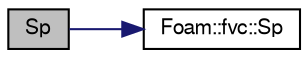 digraph "Sp"
{
  bgcolor="transparent";
  edge [fontname="FreeSans",fontsize="10",labelfontname="FreeSans",labelfontsize="10"];
  node [fontname="FreeSans",fontsize="10",shape=record];
  rankdir="LR";
  Node1404 [label="Sp",height=0.2,width=0.4,color="black", fillcolor="grey75", style="filled", fontcolor="black"];
  Node1404 -> Node1405 [color="midnightblue",fontsize="10",style="solid",fontname="FreeSans"];
  Node1405 [label="Foam::fvc::Sp",height=0.2,width=0.4,color="black",URL="$a21134.html#acb372005d973de14c63c97ba57a82d99"];
}

